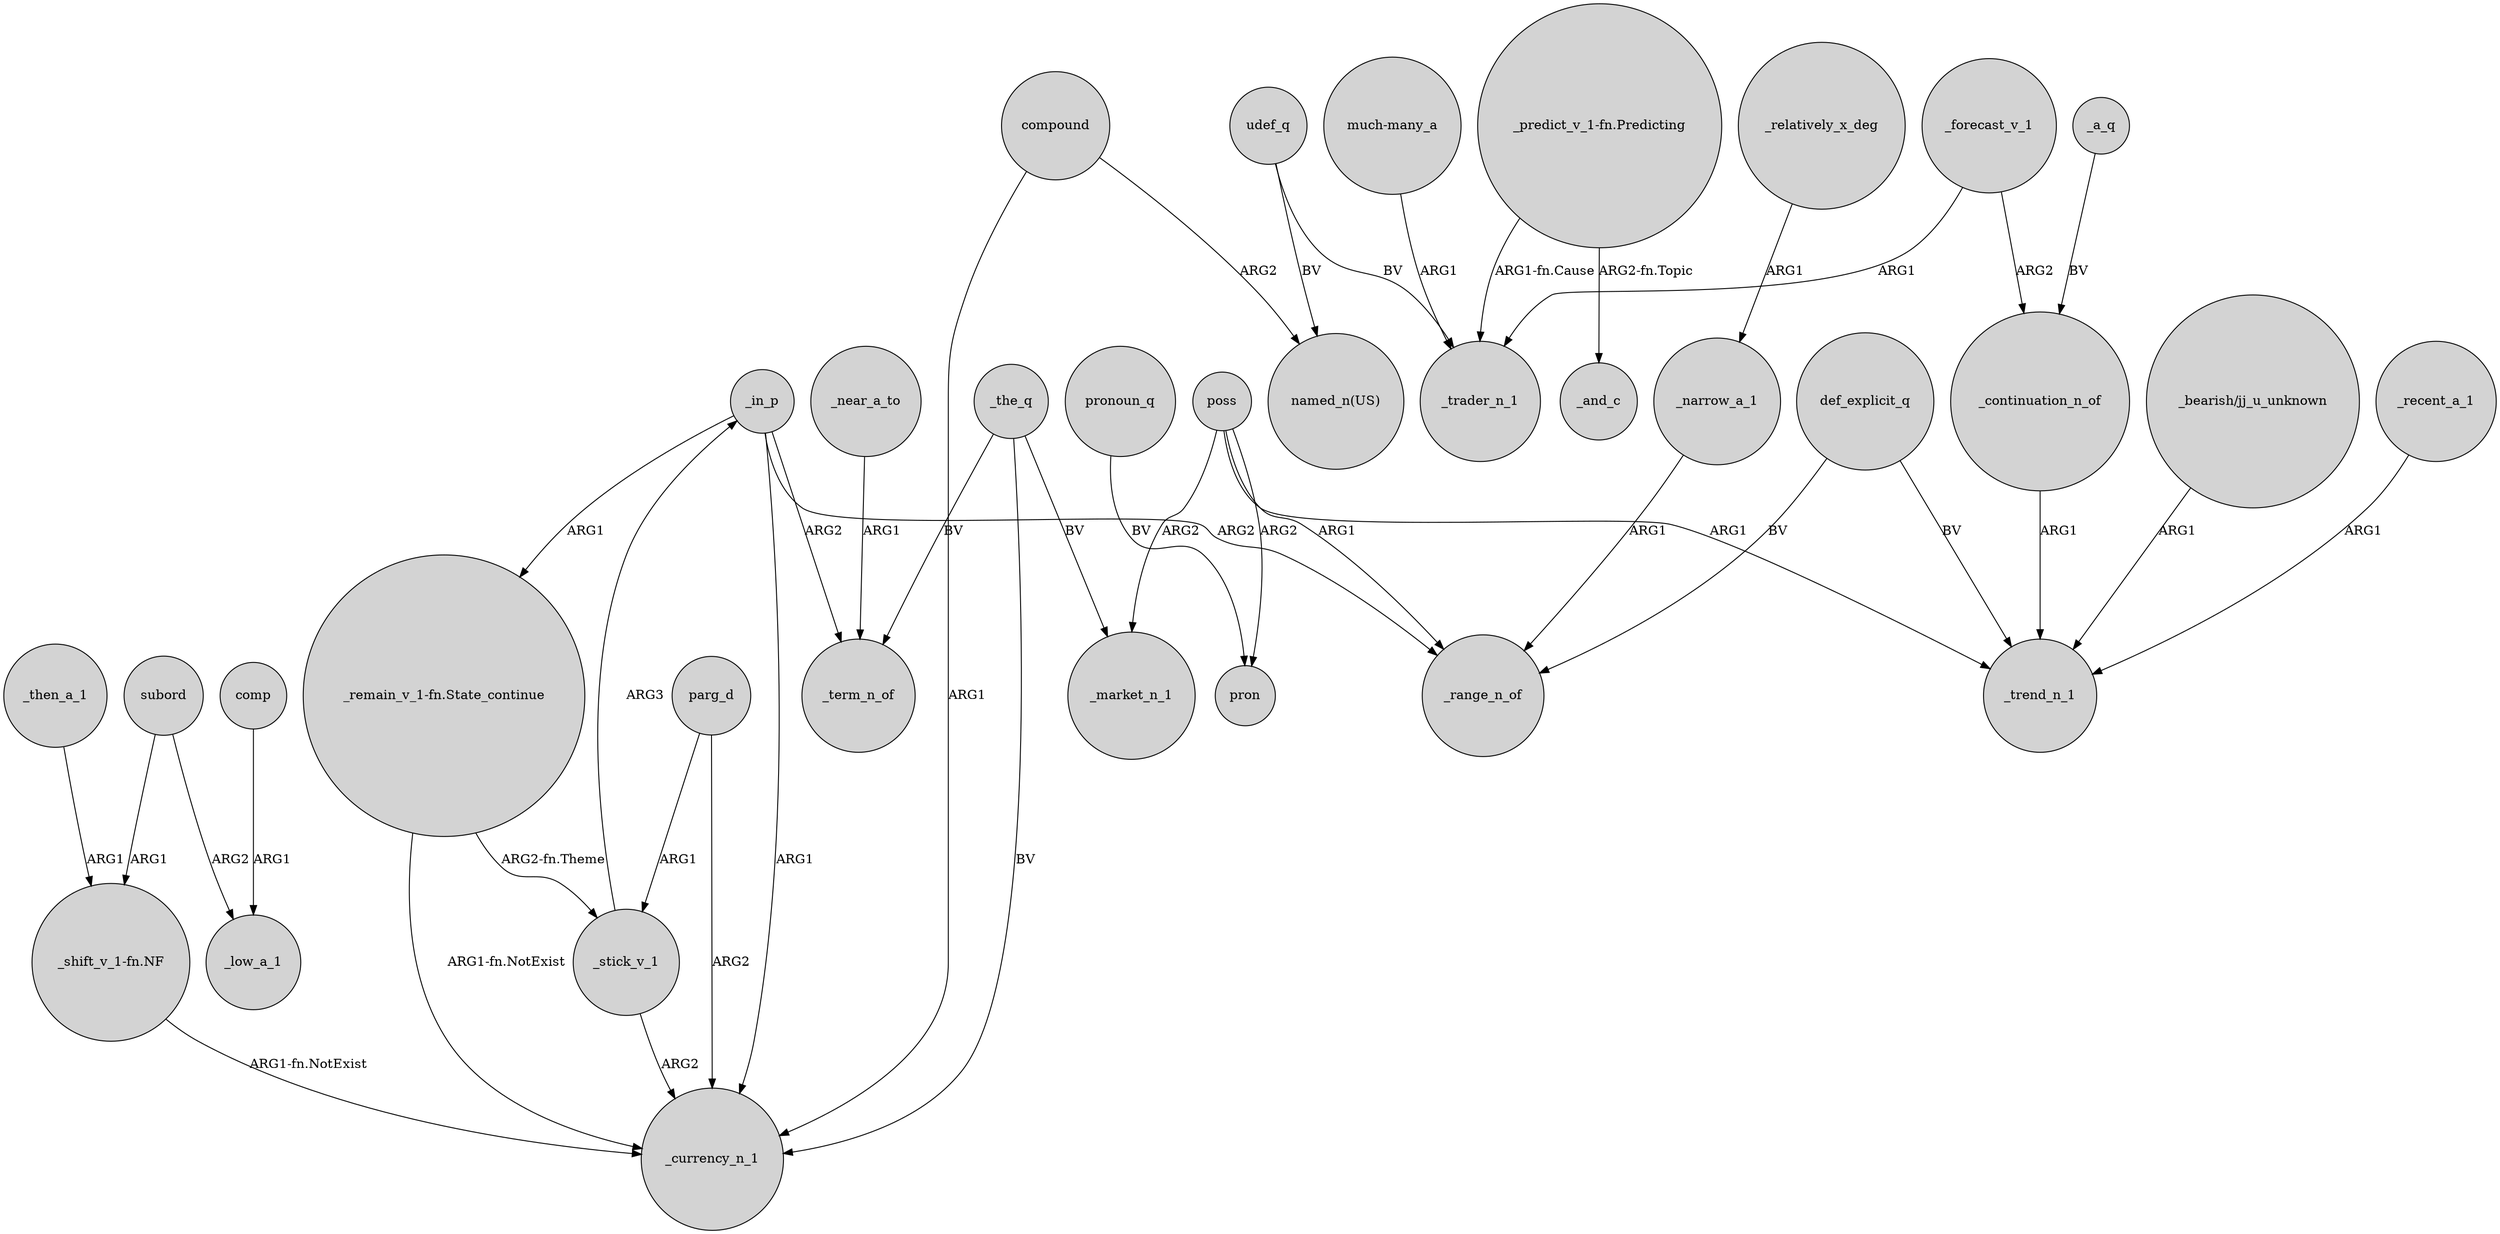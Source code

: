 digraph {
	node [shape=circle style=filled]
	poss -> _range_n_of [label=ARG1]
	_then_a_1 -> "_shift_v_1-fn.NF" [label=ARG1]
	udef_q -> "named_n(US)" [label=BV]
	_in_p -> _currency_n_1 [label=ARG1]
	"_remain_v_1-fn.State_continue" -> _currency_n_1 [label="ARG1-fn.NotExist"]
	poss -> pron [label=ARG2]
	udef_q -> _trader_n_1 [label=BV]
	subord -> _low_a_1 [label=ARG2]
	poss -> _trend_n_1 [label=ARG1]
	_continuation_n_of -> _trend_n_1 [label=ARG1]
	"_bearish/jj_u_unknown" -> _trend_n_1 [label=ARG1]
	parg_d -> _currency_n_1 [label=ARG2]
	_relatively_x_deg -> _narrow_a_1 [label=ARG1]
	_in_p -> "_remain_v_1-fn.State_continue" [label=ARG1]
	_a_q -> _continuation_n_of [label=BV]
	compound -> _currency_n_1 [label=ARG1]
	"_remain_v_1-fn.State_continue" -> _stick_v_1 [label="ARG2-fn.Theme"]
	"_predict_v_1-fn.Predicting" -> _trader_n_1 [label="ARG1-fn.Cause"]
	_in_p -> _range_n_of [label=ARG2]
	compound -> "named_n(US)" [label=ARG2]
	_stick_v_1 -> _currency_n_1 [label=ARG2]
	_stick_v_1 -> _in_p [label=ARG3]
	parg_d -> _stick_v_1 [label=ARG1]
	"_shift_v_1-fn.NF" -> _currency_n_1 [label="ARG1-fn.NotExist"]
	_the_q -> _term_n_of [label=BV]
	pronoun_q -> pron [label=BV]
	_narrow_a_1 -> _range_n_of [label=ARG1]
	poss -> _market_n_1 [label=ARG2]
	subord -> "_shift_v_1-fn.NF" [label=ARG1]
	_forecast_v_1 -> _continuation_n_of [label=ARG2]
	_in_p -> _term_n_of [label=ARG2]
	"_predict_v_1-fn.Predicting" -> _and_c [label="ARG2-fn.Topic"]
	"much-many_a" -> _trader_n_1 [label=ARG1]
	def_explicit_q -> _range_n_of [label=BV]
	_near_a_to -> _term_n_of [label=ARG1]
	def_explicit_q -> _trend_n_1 [label=BV]
	_the_q -> _currency_n_1 [label=BV]
	_forecast_v_1 -> _trader_n_1 [label=ARG1]
	_the_q -> _market_n_1 [label=BV]
	_recent_a_1 -> _trend_n_1 [label=ARG1]
	comp -> _low_a_1 [label=ARG1]
}

